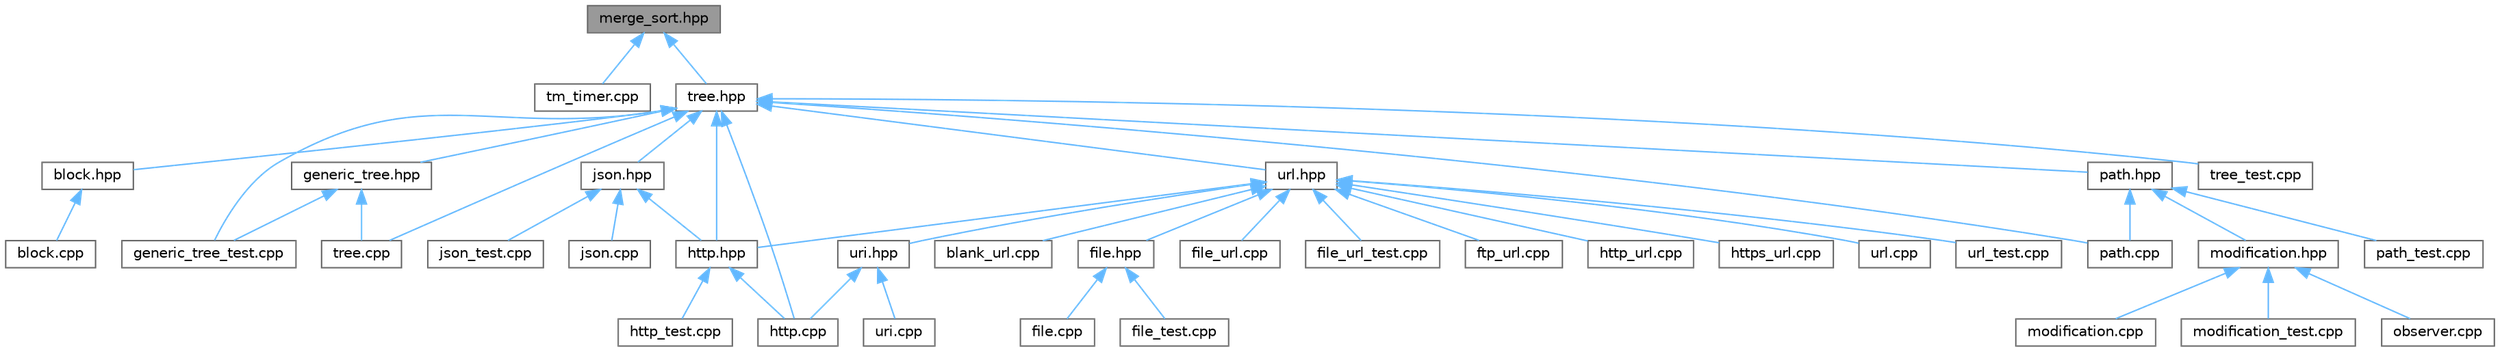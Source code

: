 digraph "merge_sort.hpp"
{
 // LATEX_PDF_SIZE
  bgcolor="transparent";
  edge [fontname=Helvetica,fontsize=10,labelfontname=Helvetica,labelfontsize=10];
  node [fontname=Helvetica,fontsize=10,shape=box,height=0.2,width=0.4];
  Node1 [label="merge_sort.hpp",height=0.2,width=0.4,color="gray40", fillcolor="grey60", style="filled", fontcolor="black",tooltip=" "];
  Node1 -> Node2 [dir="back",color="steelblue1",style="solid"];
  Node2 [label="tm_timer.cpp",height=0.2,width=0.4,color="grey40", fillcolor="white", style="filled",URL="$tm__timer_8cpp.html",tooltip=" "];
  Node1 -> Node3 [dir="back",color="steelblue1",style="solid"];
  Node3 [label="tree.hpp",height=0.2,width=0.4,color="grey40", fillcolor="white", style="filled",URL="$tree_8hpp.html",tooltip=" "];
  Node3 -> Node4 [dir="back",color="steelblue1",style="solid"];
  Node4 [label="block.hpp",height=0.2,width=0.4,color="grey40", fillcolor="white", style="filled",URL="$block_8hpp.html",tooltip=" "];
  Node4 -> Node5 [dir="back",color="steelblue1",style="solid"];
  Node5 [label="block.cpp",height=0.2,width=0.4,color="grey40", fillcolor="white", style="filled",URL="$block_8cpp.html",tooltip=" "];
  Node3 -> Node6 [dir="back",color="steelblue1",style="solid"];
  Node6 [label="generic_tree.hpp",height=0.2,width=0.4,color="grey40", fillcolor="white", style="filled",URL="$generic__tree_8hpp.html",tooltip=" "];
  Node6 -> Node7 [dir="back",color="steelblue1",style="solid"];
  Node7 [label="generic_tree_test.cpp",height=0.2,width=0.4,color="grey40", fillcolor="white", style="filled",URL="$generic__tree__test_8cpp.html",tooltip=" "];
  Node6 -> Node8 [dir="back",color="steelblue1",style="solid"];
  Node8 [label="tree.cpp",height=0.2,width=0.4,color="grey40", fillcolor="white", style="filled",URL="$tree_8cpp.html",tooltip=" "];
  Node3 -> Node7 [dir="back",color="steelblue1",style="solid"];
  Node3 -> Node9 [dir="back",color="steelblue1",style="solid"];
  Node9 [label="http.cpp",height=0.2,width=0.4,color="grey40", fillcolor="white", style="filled",URL="$http_8cpp.html",tooltip=" "];
  Node3 -> Node10 [dir="back",color="steelblue1",style="solid"];
  Node10 [label="http.hpp",height=0.2,width=0.4,color="grey40", fillcolor="white", style="filled",URL="$http_8hpp.html",tooltip=" "];
  Node10 -> Node9 [dir="back",color="steelblue1",style="solid"];
  Node10 -> Node11 [dir="back",color="steelblue1",style="solid"];
  Node11 [label="http_test.cpp",height=0.2,width=0.4,color="grey40", fillcolor="white", style="filled",URL="$http__test_8cpp.html",tooltip=" "];
  Node3 -> Node12 [dir="back",color="steelblue1",style="solid"];
  Node12 [label="json.hpp",height=0.2,width=0.4,color="grey40", fillcolor="white", style="filled",URL="$json_8hpp.html",tooltip=" "];
  Node12 -> Node10 [dir="back",color="steelblue1",style="solid"];
  Node12 -> Node13 [dir="back",color="steelblue1",style="solid"];
  Node13 [label="json.cpp",height=0.2,width=0.4,color="grey40", fillcolor="white", style="filled",URL="$json_8cpp.html",tooltip=" "];
  Node12 -> Node14 [dir="back",color="steelblue1",style="solid"];
  Node14 [label="json_test.cpp",height=0.2,width=0.4,color="grey40", fillcolor="white", style="filled",URL="$json__test_8cpp.html",tooltip=" "];
  Node3 -> Node15 [dir="back",color="steelblue1",style="solid"];
  Node15 [label="path.cpp",height=0.2,width=0.4,color="grey40", fillcolor="white", style="filled",URL="$path_8cpp.html",tooltip=" "];
  Node3 -> Node16 [dir="back",color="steelblue1",style="solid"];
  Node16 [label="path.hpp",height=0.2,width=0.4,color="grey40", fillcolor="white", style="filled",URL="$path_8hpp.html",tooltip=" "];
  Node16 -> Node17 [dir="back",color="steelblue1",style="solid"];
  Node17 [label="modification.hpp",height=0.2,width=0.4,color="grey40", fillcolor="white", style="filled",URL="$modification_8hpp.html",tooltip=" "];
  Node17 -> Node18 [dir="back",color="steelblue1",style="solid"];
  Node18 [label="modification.cpp",height=0.2,width=0.4,color="grey40", fillcolor="white", style="filled",URL="$modification_8cpp.html",tooltip=" "];
  Node17 -> Node19 [dir="back",color="steelblue1",style="solid"];
  Node19 [label="modification_test.cpp",height=0.2,width=0.4,color="grey40", fillcolor="white", style="filled",URL="$modification__test_8cpp.html",tooltip=" "];
  Node17 -> Node20 [dir="back",color="steelblue1",style="solid"];
  Node20 [label="observer.cpp",height=0.2,width=0.4,color="grey40", fillcolor="white", style="filled",URL="$observer_8cpp.html",tooltip=" "];
  Node16 -> Node15 [dir="back",color="steelblue1",style="solid"];
  Node16 -> Node21 [dir="back",color="steelblue1",style="solid"];
  Node21 [label="path_test.cpp",height=0.2,width=0.4,color="grey40", fillcolor="white", style="filled",URL="$path__test_8cpp.html",tooltip=" "];
  Node3 -> Node8 [dir="back",color="steelblue1",style="solid"];
  Node3 -> Node22 [dir="back",color="steelblue1",style="solid"];
  Node22 [label="tree_test.cpp",height=0.2,width=0.4,color="grey40", fillcolor="white", style="filled",URL="$tree__test_8cpp.html",tooltip=" "];
  Node3 -> Node23 [dir="back",color="steelblue1",style="solid"];
  Node23 [label="url.hpp",height=0.2,width=0.4,color="grey40", fillcolor="white", style="filled",URL="$url_8hpp.html",tooltip=" "];
  Node23 -> Node24 [dir="back",color="steelblue1",style="solid"];
  Node24 [label="blank_url.cpp",height=0.2,width=0.4,color="grey40", fillcolor="white", style="filled",URL="$blank__url_8cpp.html",tooltip=" "];
  Node23 -> Node25 [dir="back",color="steelblue1",style="solid"];
  Node25 [label="file.hpp",height=0.2,width=0.4,color="grey40", fillcolor="white", style="filled",URL="$file_8hpp.html",tooltip=" "];
  Node25 -> Node26 [dir="back",color="steelblue1",style="solid"];
  Node26 [label="file.cpp",height=0.2,width=0.4,color="grey40", fillcolor="white", style="filled",URL="$file_8cpp.html",tooltip=" "];
  Node25 -> Node27 [dir="back",color="steelblue1",style="solid"];
  Node27 [label="file_test.cpp",height=0.2,width=0.4,color="grey40", fillcolor="white", style="filled",URL="$file__test_8cpp.html",tooltip=" "];
  Node23 -> Node28 [dir="back",color="steelblue1",style="solid"];
  Node28 [label="file_url.cpp",height=0.2,width=0.4,color="grey40", fillcolor="white", style="filled",URL="$file__url_8cpp.html",tooltip=" "];
  Node23 -> Node29 [dir="back",color="steelblue1",style="solid"];
  Node29 [label="file_url_test.cpp",height=0.2,width=0.4,color="grey40", fillcolor="white", style="filled",URL="$file__url__test_8cpp.html",tooltip=" "];
  Node23 -> Node30 [dir="back",color="steelblue1",style="solid"];
  Node30 [label="ftp_url.cpp",height=0.2,width=0.4,color="grey40", fillcolor="white", style="filled",URL="$ftp__url_8cpp.html",tooltip=" "];
  Node23 -> Node10 [dir="back",color="steelblue1",style="solid"];
  Node23 -> Node31 [dir="back",color="steelblue1",style="solid"];
  Node31 [label="http_url.cpp",height=0.2,width=0.4,color="grey40", fillcolor="white", style="filled",URL="$http__url_8cpp.html",tooltip=" "];
  Node23 -> Node32 [dir="back",color="steelblue1",style="solid"];
  Node32 [label="https_url.cpp",height=0.2,width=0.4,color="grey40", fillcolor="white", style="filled",URL="$https__url_8cpp.html",tooltip=" "];
  Node23 -> Node33 [dir="back",color="steelblue1",style="solid"];
  Node33 [label="uri.hpp",height=0.2,width=0.4,color="grey40", fillcolor="white", style="filled",URL="$uri_8hpp.html",tooltip=" "];
  Node33 -> Node9 [dir="back",color="steelblue1",style="solid"];
  Node33 -> Node34 [dir="back",color="steelblue1",style="solid"];
  Node34 [label="uri.cpp",height=0.2,width=0.4,color="grey40", fillcolor="white", style="filled",URL="$uri_8cpp.html",tooltip=" "];
  Node23 -> Node35 [dir="back",color="steelblue1",style="solid"];
  Node35 [label="url.cpp",height=0.2,width=0.4,color="grey40", fillcolor="white", style="filled",URL="$url_8cpp.html",tooltip=" "];
  Node23 -> Node36 [dir="back",color="steelblue1",style="solid"];
  Node36 [label="url_test.cpp",height=0.2,width=0.4,color="grey40", fillcolor="white", style="filled",URL="$url__test_8cpp.html",tooltip=" "];
}
